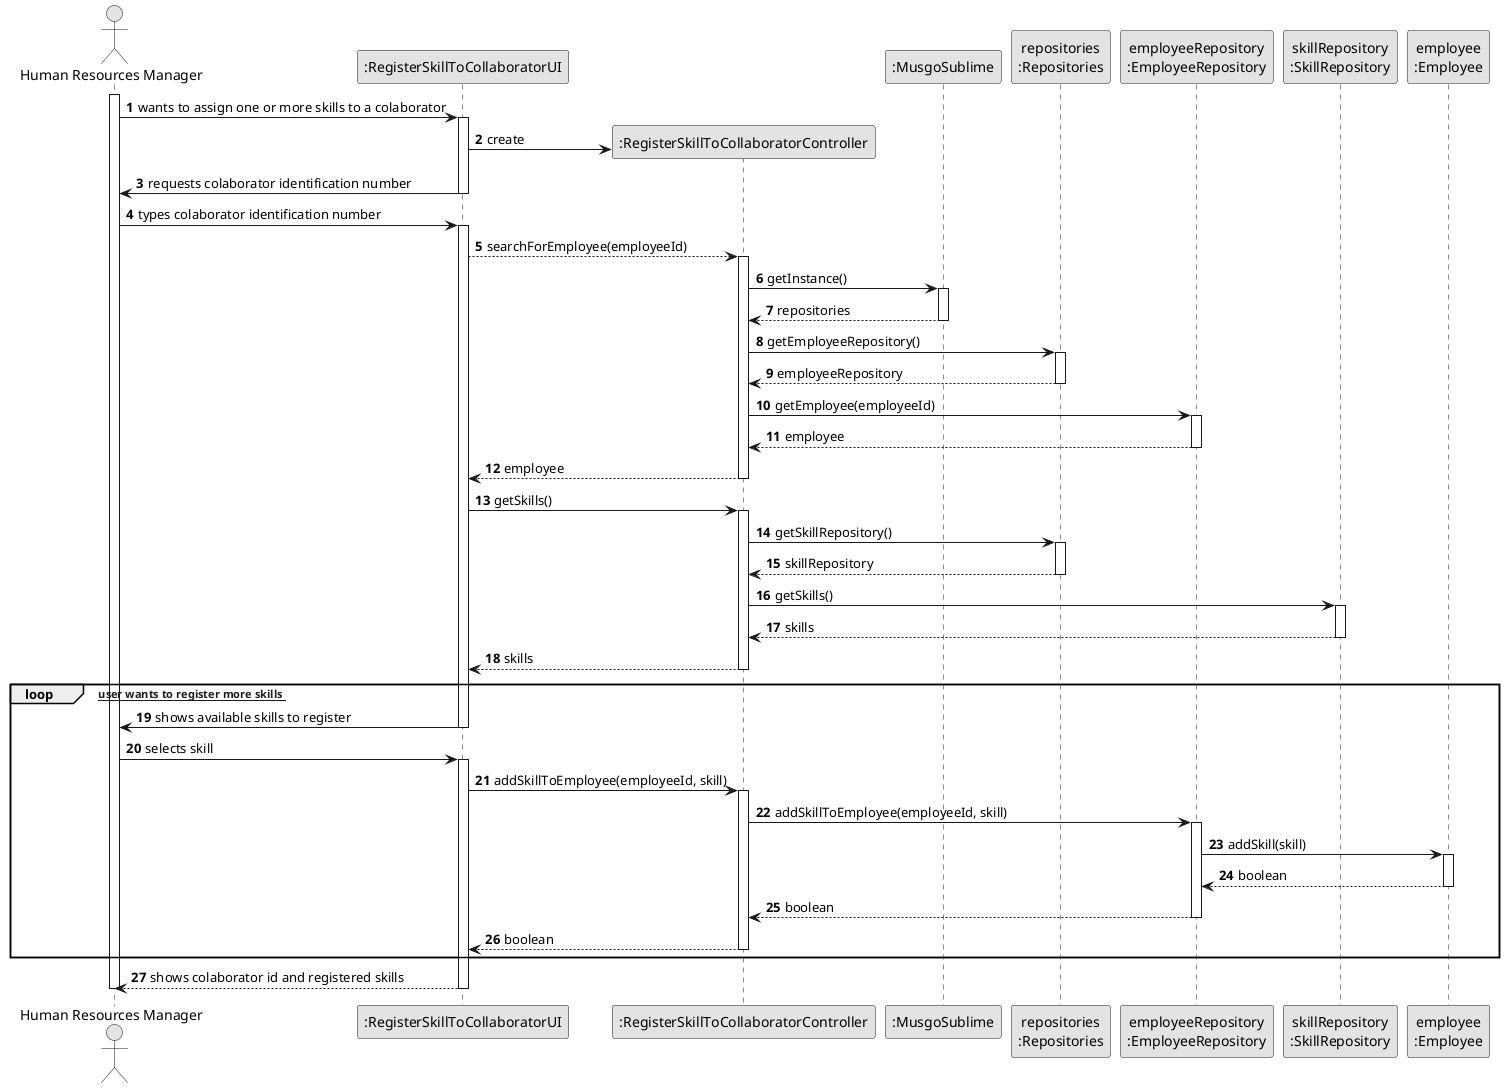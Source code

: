 @startuml US004 - As an HRM i want to assign one or more skills to a collaborator
skinparam monochrome true
skinparam packageStyle rectangle
skinparam shadowing false

autonumber

'hide footbox
actor "Human Resources Manager" as HRM
participant ":RegisterSkillToCollaboratorUI" as UI
participant ":RegisterSkillToCollaboratorController" as CTRL
participant ":MusgoSublime" as MusgoDublime
participant "repositories\n:Repositories" as PLAT
participant "employeeRepository\n:EmployeeRepository" as EmployeeRepository
participant "skillRepository\n:SkillRepository" as SkillRepository
participant "employee\n:Employee" as EMPLOYEE

activate HRM

        HRM -> UI : wants to assign one or more skills to a colaborator

        activate UI
            UI -> CTRL** : create

            UI -> HRM : requests colaborator identification number
            deactivate UI

            HRM -> UI : types colaborator identification number
            activate UI

                UI --> CTRL : searchForEmployee(employeeId)
                activate CTRL

                    CTRL -> MusgoDublime : getInstance()
                    activate MusgoDublime

                        MusgoDublime --> CTRL: repositories
                    deactivate MusgoDublime

                    CTRL -> PLAT : getEmployeeRepository()
                    activate PLAT

                        PLAT --> CTRL: employeeRepository
                    deactivate PLAT

                    CTRL -> EmployeeRepository : getEmployee(employeeId)
                    activate EmployeeRepository

                        EmployeeRepository --> CTRL : employee
                    deactivate EmployeeRepository

                    CTRL --> UI : employee
                deactivate CTRL

                UI -> CTRL : getSkills()
                activate CTRL

                   CTRL -> PLAT : getSkillRepository()
                    activate PLAT

                        PLAT --> CTRL : skillRepository
                    deactivate PLAT

                    CTRL -> SkillRepository : getSkills()
                    activate SkillRepository

                        SkillRepository --> CTRL : skills
                    deactivate SkillRepository

                    CTRL --> UI : skills
                deactivate CTRL

            loop [ while user wants to register more skills ]

                UI -> HRM : shows available skills to register
                deactivate UI

                HRM -> UI : selects skill
                activate UI

                    UI -> CTRL : addSkillToEmployee(employeeId, skill)
                    activate CTRL

                        CTRL -> EmployeeRepository : addSkillToEmployee(employeeId, skill)
                        activate EmployeeRepository

                            EmployeeRepository -> EMPLOYEE : addSkill(skill)
                            activate EMPLOYEE

                                EMPLOYEE --> EmployeeRepository : boolean
                            deactivate EMPLOYEE

                            EmployeeRepository --> CTRL : boolean
                        deactivate EmployeeRepository

                        CTRL --> UI : boolean
                    deactivate CTRL
                end
        UI --> HRM : shows colaborator id and registered skills
        deactivate UI

        deactivate HRM


@enduml